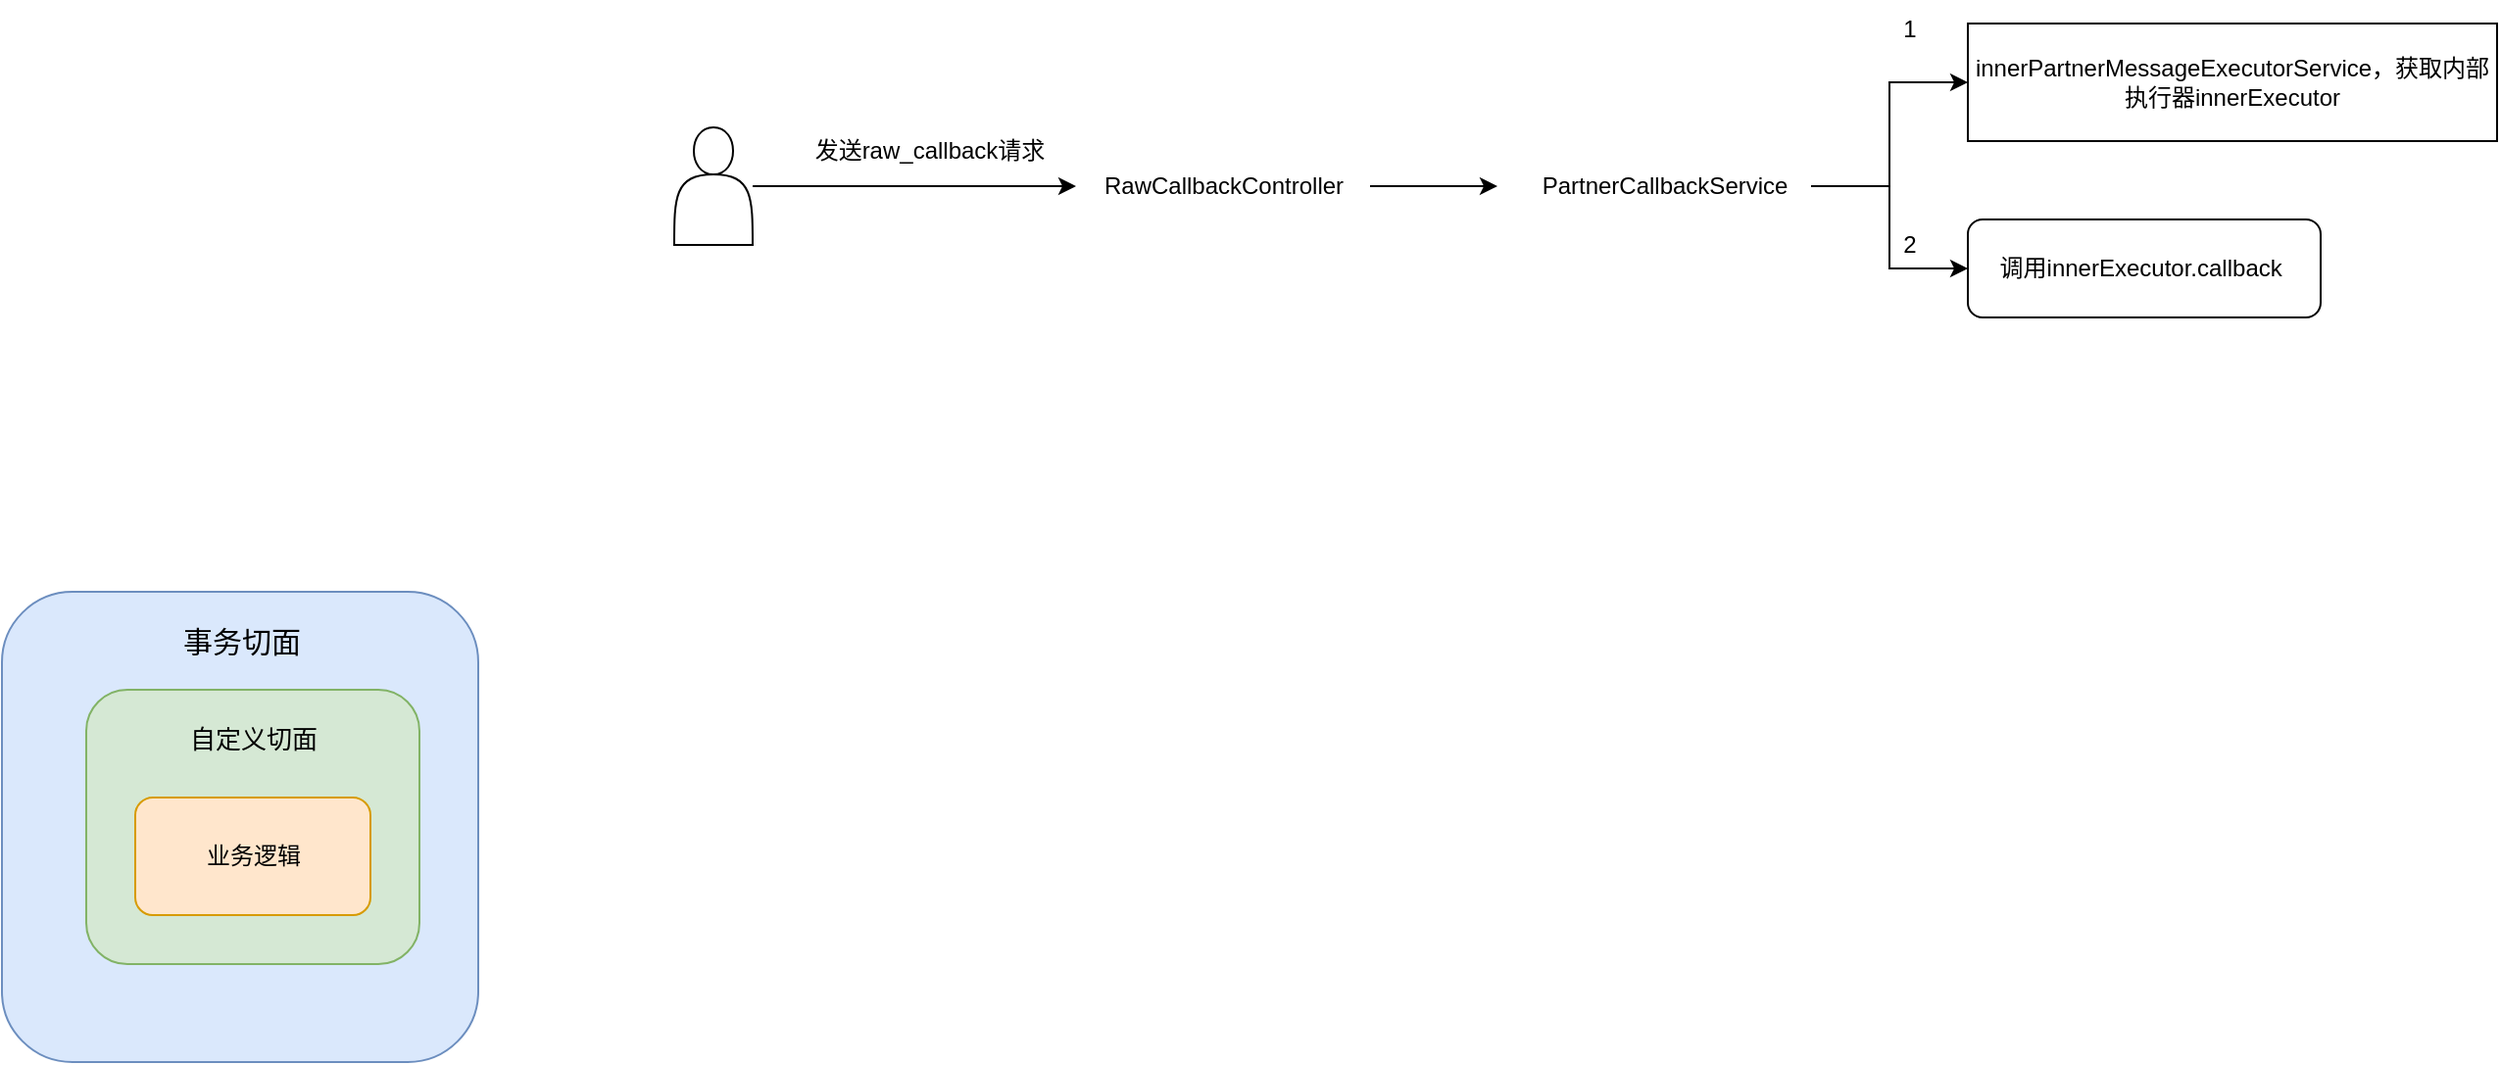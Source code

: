 <mxfile version="21.3.7" type="github">
  <diagram name="第 1 页" id="T8Fj9F7e3FxKKXPOT9ZY">
    <mxGraphModel dx="2261" dy="756" grid="0" gridSize="10" guides="1" tooltips="1" connect="1" arrows="1" fold="1" page="1" pageScale="1" pageWidth="827" pageHeight="1169" math="0" shadow="0">
      <root>
        <mxCell id="0" />
        <mxCell id="1" parent="0" />
        <mxCell id="Y5v1vlJbaGCMfFcFD-lO-3" style="edgeStyle=orthogonalEdgeStyle;rounded=0;orthogonalLoop=1;jettySize=auto;html=1;" parent="1" source="Y5v1vlJbaGCMfFcFD-lO-1" edge="1">
          <mxGeometry relative="1" as="geometry">
            <mxPoint x="290" y="243" as="targetPoint" />
          </mxGeometry>
        </mxCell>
        <mxCell id="Y5v1vlJbaGCMfFcFD-lO-1" value="RawCallbackController" style="text;html=1;align=center;verticalAlign=middle;resizable=0;points=[];autosize=1;strokeColor=none;fillColor=none;" parent="1" vertex="1">
          <mxGeometry x="75" y="228" width="150" height="30" as="geometry" />
        </mxCell>
        <mxCell id="Y5v1vlJbaGCMfFcFD-lO-7" style="edgeStyle=orthogonalEdgeStyle;rounded=0;orthogonalLoop=1;jettySize=auto;html=1;entryX=0;entryY=0.5;entryDx=0;entryDy=0;" parent="1" source="Y5v1vlJbaGCMfFcFD-lO-2" target="Y5v1vlJbaGCMfFcFD-lO-8" edge="1">
          <mxGeometry relative="1" as="geometry">
            <mxPoint x="490" y="198" as="targetPoint" />
          </mxGeometry>
        </mxCell>
        <mxCell id="Y5v1vlJbaGCMfFcFD-lO-10" style="edgeStyle=orthogonalEdgeStyle;rounded=0;orthogonalLoop=1;jettySize=auto;html=1;entryX=0;entryY=0.5;entryDx=0;entryDy=0;" parent="1" source="Y5v1vlJbaGCMfFcFD-lO-2" target="Y5v1vlJbaGCMfFcFD-lO-9" edge="1">
          <mxGeometry relative="1" as="geometry" />
        </mxCell>
        <mxCell id="Y5v1vlJbaGCMfFcFD-lO-2" value="PartnerCallbackService" style="text;html=1;align=center;verticalAlign=middle;resizable=0;points=[];autosize=1;strokeColor=none;fillColor=none;" parent="1" vertex="1">
          <mxGeometry x="300" y="228" width="150" height="30" as="geometry" />
        </mxCell>
        <mxCell id="Y5v1vlJbaGCMfFcFD-lO-8" value="innerPartnerMessageExecutorService，获取内部执行器innerExecutor" style="whiteSpace=wrap;html=1;" parent="1" vertex="1">
          <mxGeometry x="530" y="160" width="270" height="60" as="geometry" />
        </mxCell>
        <mxCell id="Y5v1vlJbaGCMfFcFD-lO-9" value="调用innerExecutor.callback&amp;nbsp;" style="rounded=1;whiteSpace=wrap;html=1;" parent="1" vertex="1">
          <mxGeometry x="530" y="260" width="180" height="50" as="geometry" />
        </mxCell>
        <mxCell id="Y5v1vlJbaGCMfFcFD-lO-12" style="edgeStyle=orthogonalEdgeStyle;rounded=0;orthogonalLoop=1;jettySize=auto;html=1;" parent="1" source="Y5v1vlJbaGCMfFcFD-lO-11" target="Y5v1vlJbaGCMfFcFD-lO-1" edge="1">
          <mxGeometry relative="1" as="geometry" />
        </mxCell>
        <mxCell id="Y5v1vlJbaGCMfFcFD-lO-11" value="" style="shape=actor;whiteSpace=wrap;html=1;" parent="1" vertex="1">
          <mxGeometry x="-130" y="213" width="40" height="60" as="geometry" />
        </mxCell>
        <mxCell id="Y5v1vlJbaGCMfFcFD-lO-13" value="发送raw_callback请求" style="text;html=1;align=center;verticalAlign=middle;resizable=0;points=[];autosize=1;strokeColor=none;fillColor=none;" parent="1" vertex="1">
          <mxGeometry x="-70" y="210" width="140" height="30" as="geometry" />
        </mxCell>
        <mxCell id="Y5v1vlJbaGCMfFcFD-lO-15" value="1" style="text;html=1;align=center;verticalAlign=middle;resizable=0;points=[];autosize=1;strokeColor=none;fillColor=none;" parent="1" vertex="1">
          <mxGeometry x="485" y="148" width="30" height="30" as="geometry" />
        </mxCell>
        <mxCell id="Y5v1vlJbaGCMfFcFD-lO-16" value="2" style="text;html=1;align=center;verticalAlign=middle;resizable=0;points=[];autosize=1;strokeColor=none;fillColor=none;" parent="1" vertex="1">
          <mxGeometry x="485" y="258" width="30" height="30" as="geometry" />
        </mxCell>
        <mxCell id="k-IBU6HgX_mab-WYAK0E-1" value="" style="rounded=1;whiteSpace=wrap;html=1;fillColor=#dae8fc;strokeColor=#6c8ebf;" vertex="1" parent="1">
          <mxGeometry x="-473" y="450" width="243" height="240" as="geometry" />
        </mxCell>
        <mxCell id="k-IBU6HgX_mab-WYAK0E-2" value="" style="rounded=1;whiteSpace=wrap;html=1;fillColor=#d5e8d4;strokeColor=#82b366;" vertex="1" parent="1">
          <mxGeometry x="-430" y="500" width="170" height="140" as="geometry" />
        </mxCell>
        <mxCell id="k-IBU6HgX_mab-WYAK0E-3" value="" style="rounded=1;whiteSpace=wrap;html=1;fillColor=#ffe6cc;strokeColor=#d79b00;" vertex="1" parent="1">
          <mxGeometry x="-405" y="555" width="120" height="60" as="geometry" />
        </mxCell>
        <mxCell id="k-IBU6HgX_mab-WYAK0E-4" value="&lt;font style=&quot;font-size: 15px;&quot;&gt;事务切面&lt;/font&gt;" style="text;html=1;align=center;verticalAlign=middle;resizable=0;points=[];autosize=1;strokeColor=none;fillColor=none;" vertex="1" parent="1">
          <mxGeometry x="-391.5" y="460" width="80" height="30" as="geometry" />
        </mxCell>
        <mxCell id="k-IBU6HgX_mab-WYAK0E-5" value="&lt;font style=&quot;font-size: 13px;&quot;&gt;自定义切面&lt;/font&gt;" style="text;html=1;align=center;verticalAlign=middle;resizable=0;points=[];autosize=1;strokeColor=none;fillColor=none;" vertex="1" parent="1">
          <mxGeometry x="-390" y="510" width="90" height="30" as="geometry" />
        </mxCell>
        <mxCell id="k-IBU6HgX_mab-WYAK0E-6" value="业务逻辑" style="text;html=1;align=center;verticalAlign=middle;resizable=0;points=[];autosize=1;strokeColor=none;fillColor=none;" vertex="1" parent="1">
          <mxGeometry x="-380" y="570" width="70" height="30" as="geometry" />
        </mxCell>
      </root>
    </mxGraphModel>
  </diagram>
</mxfile>
